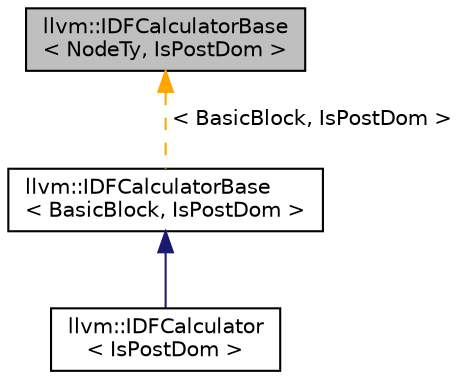 digraph "llvm::IDFCalculatorBase&lt; NodeTy, IsPostDom &gt;"
{
 // LATEX_PDF_SIZE
  bgcolor="transparent";
  edge [fontname="Helvetica",fontsize="10",labelfontname="Helvetica",labelfontsize="10"];
  node [fontname="Helvetica",fontsize="10",shape="box"];
  Node1 [label="llvm::IDFCalculatorBase\l\< NodeTy, IsPostDom \>",height=0.2,width=0.4,color="black", fillcolor="grey75", style="filled", fontcolor="black",tooltip="Determine the iterated dominance frontier, given a set of defining blocks, and optionally,..."];
  Node1 -> Node2 [dir="back",color="orange",fontsize="10",style="dashed",label=" \< BasicBlock, IsPostDom \>" ,fontname="Helvetica"];
  Node2 [label="llvm::IDFCalculatorBase\l\< BasicBlock, IsPostDom \>",height=0.2,width=0.4,color="black",URL="$classllvm_1_1IDFCalculatorBase.html",tooltip=" "];
  Node2 -> Node3 [dir="back",color="midnightblue",fontsize="10",style="solid",fontname="Helvetica"];
  Node3 [label="llvm::IDFCalculator\l\< IsPostDom \>",height=0.2,width=0.4,color="black",URL="$classllvm_1_1IDFCalculator.html",tooltip=" "];
}
